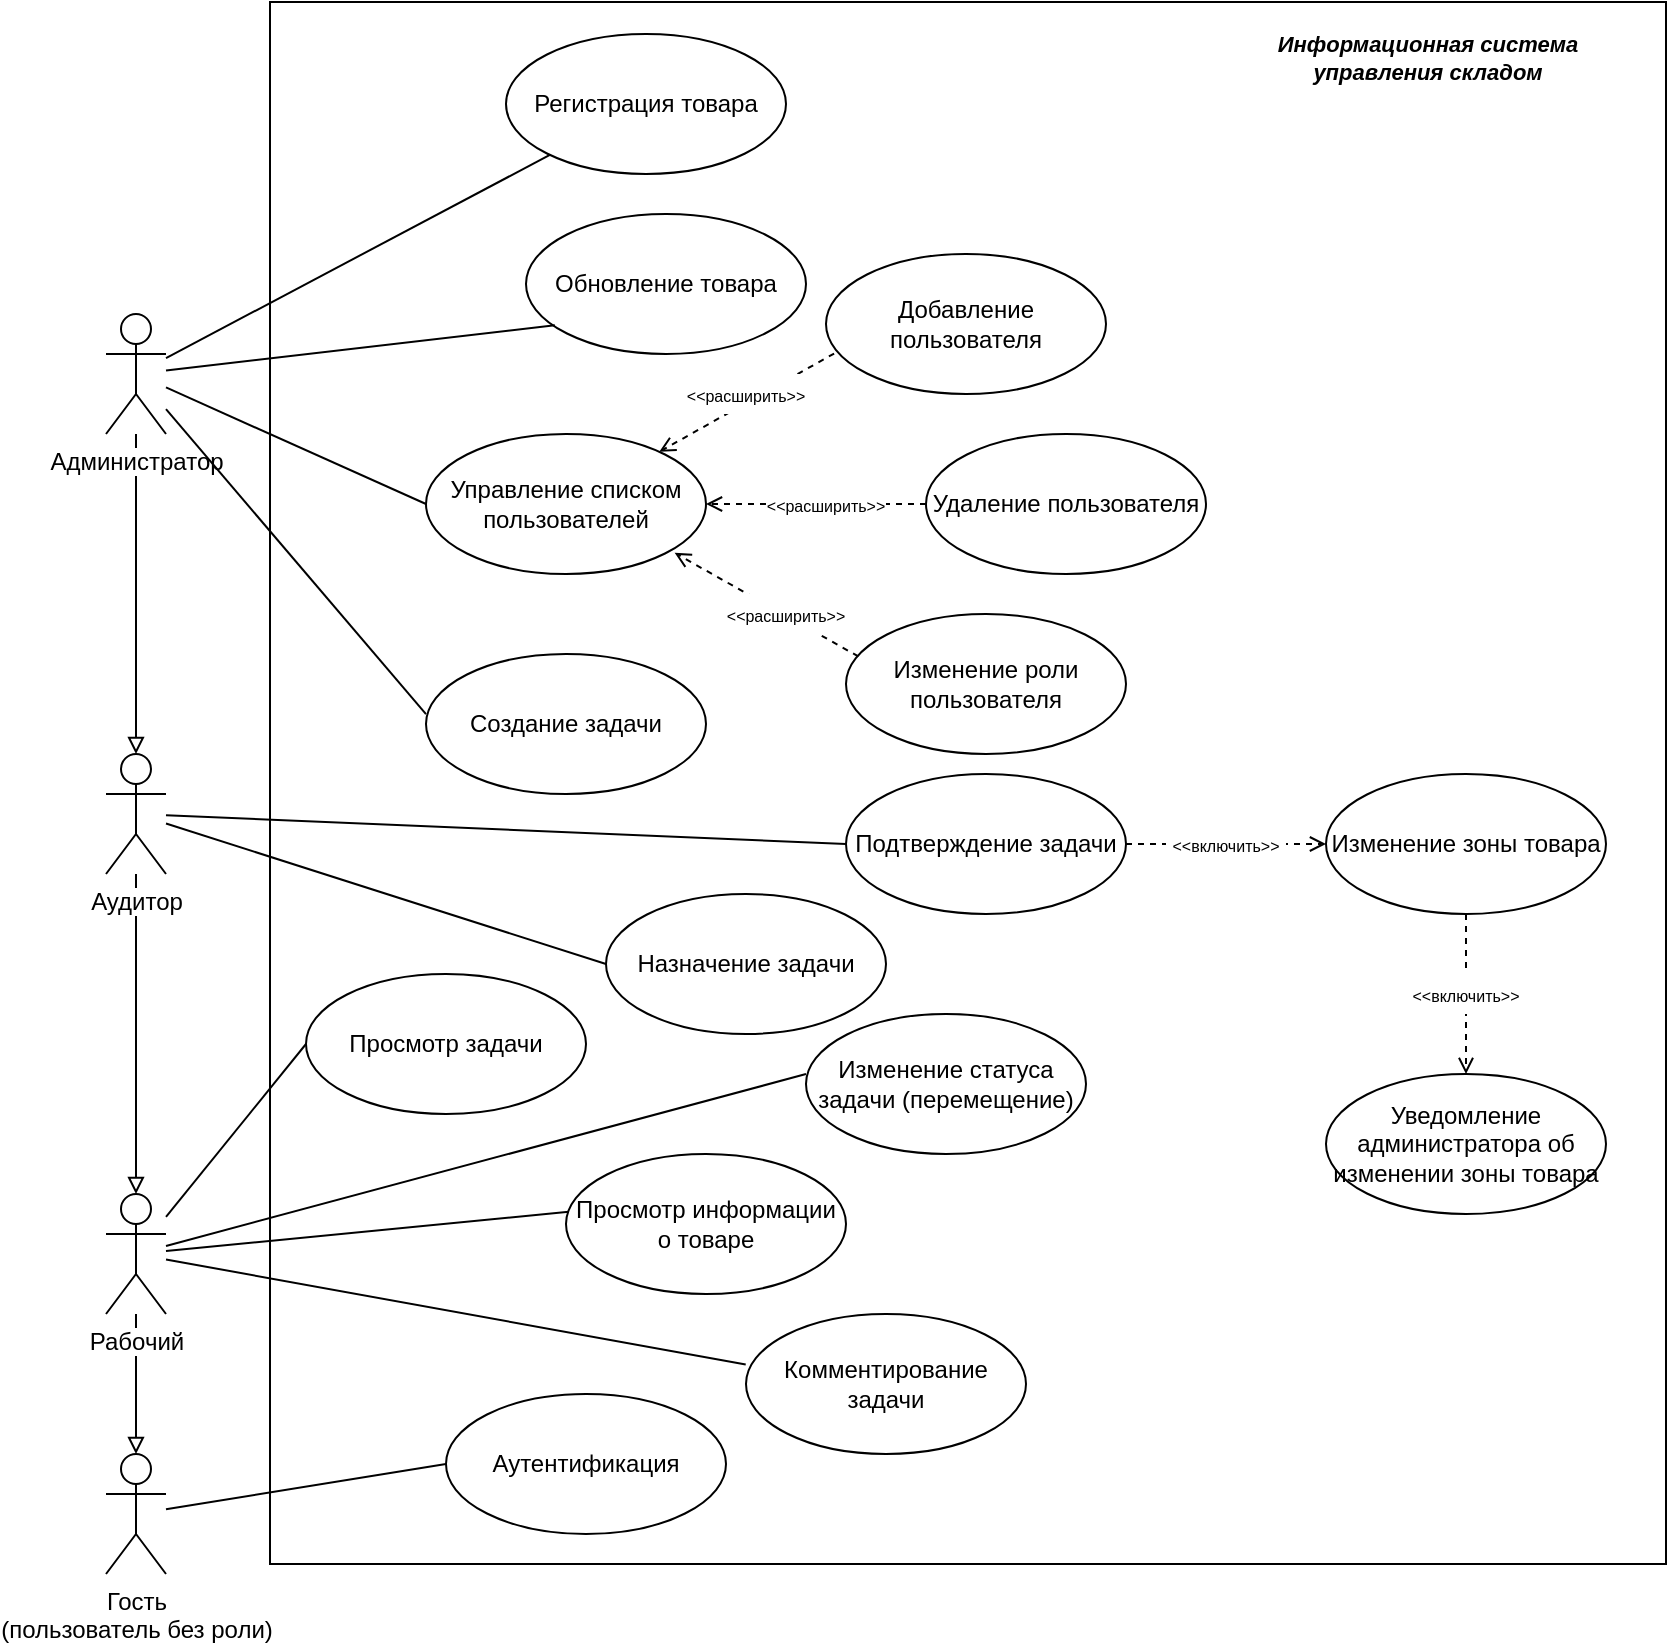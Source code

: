 <mxfile version="20.5.1" type="device"><diagram id="677RJHBFE4EjfL2PIw1s" name="Страница 1"><mxGraphModel dx="1824" dy="982" grid="0" gridSize="10" guides="1" tooltips="1" connect="1" arrows="1" fold="1" page="0" pageScale="1" pageWidth="1400" pageHeight="850" math="0" shadow="0"><root><mxCell id="0"/><mxCell id="1" parent="0"/><mxCell id="PXV3ohP48C4_PZCZACCz-81" value="" style="rounded=0;whiteSpace=wrap;html=1;labelBackgroundColor=#FFFFFF;fontSize=8;fillColor=default;" vertex="1" parent="1"><mxGeometry x="322" y="24" width="698" height="781" as="geometry"/></mxCell><mxCell id="PXV3ohP48C4_PZCZACCz-4" value="Управление списком пользователей" style="ellipse;whiteSpace=wrap;html=1;" vertex="1" parent="1"><mxGeometry x="400" y="240" width="140" height="70" as="geometry"/></mxCell><mxCell id="PXV3ohP48C4_PZCZACCz-5" value="Добавление пользователя" style="ellipse;whiteSpace=wrap;html=1;" vertex="1" parent="1"><mxGeometry x="600" y="150" width="140" height="70" as="geometry"/></mxCell><mxCell id="PXV3ohP48C4_PZCZACCz-6" value="Удаление пользователя" style="ellipse;whiteSpace=wrap;html=1;" vertex="1" parent="1"><mxGeometry x="650" y="240" width="140" height="70" as="geometry"/></mxCell><mxCell id="PXV3ohP48C4_PZCZACCz-7" value="Изменение роли пользователя" style="ellipse;whiteSpace=wrap;html=1;" vertex="1" parent="1"><mxGeometry x="610" y="330" width="140" height="70" as="geometry"/></mxCell><mxCell id="PXV3ohP48C4_PZCZACCz-12" value="" style="endArrow=open;html=1;rounded=0;dashed=1;endFill=0;exitX=0.029;exitY=0.711;exitDx=0;exitDy=0;exitPerimeter=0;" edge="1" parent="1" source="PXV3ohP48C4_PZCZACCz-5" target="PXV3ohP48C4_PZCZACCz-4"><mxGeometry width="50" height="50" relative="1" as="geometry"><mxPoint x="490" y="370" as="sourcePoint"/><mxPoint x="570" y="290" as="targetPoint"/></mxGeometry></mxCell><mxCell id="PXV3ohP48C4_PZCZACCz-13" value="&lt;font style=&quot;font-size: 8px;&quot;&gt;&amp;lt;&amp;lt;расширить&amp;gt;&amp;gt;&lt;/font&gt;" style="text;html=1;strokeColor=none;fillColor=default;align=center;verticalAlign=middle;whiteSpace=wrap;rounded=0;" vertex="1" parent="1"><mxGeometry x="530" y="210" width="60" height="20" as="geometry"/></mxCell><mxCell id="PXV3ohP48C4_PZCZACCz-16" value="" style="endArrow=open;html=1;rounded=0;dashed=1;endFill=0;exitX=0;exitY=0.5;exitDx=0;exitDy=0;entryX=1;entryY=0.5;entryDx=0;entryDy=0;startArrow=none;" edge="1" parent="1" source="PXV3ohP48C4_PZCZACCz-17" target="PXV3ohP48C4_PZCZACCz-4"><mxGeometry width="50" height="50" relative="1" as="geometry"><mxPoint x="624.06" y="189.77" as="sourcePoint"/><mxPoint x="522.322" y="257.121" as="targetPoint"/></mxGeometry></mxCell><mxCell id="PXV3ohP48C4_PZCZACCz-17" value="&lt;font style=&quot;font-size: 8px;&quot;&gt;&amp;lt;&amp;lt;расширить&amp;gt;&amp;gt;&lt;/font&gt;" style="text;html=1;strokeColor=none;fillColor=default;align=center;verticalAlign=middle;whiteSpace=wrap;rounded=0;" vertex="1" parent="1"><mxGeometry x="570" y="265" width="60" height="20" as="geometry"/></mxCell><mxCell id="PXV3ohP48C4_PZCZACCz-19" value="" style="endArrow=none;html=1;rounded=0;dashed=1;endFill=0;exitX=0;exitY=0.5;exitDx=0;exitDy=0;entryX=1;entryY=0.5;entryDx=0;entryDy=0;" edge="1" parent="1" source="PXV3ohP48C4_PZCZACCz-6" target="PXV3ohP48C4_PZCZACCz-17"><mxGeometry width="50" height="50" relative="1" as="geometry"><mxPoint x="670.0" y="275" as="sourcePoint"/><mxPoint x="540" y="275" as="targetPoint"/></mxGeometry></mxCell><mxCell id="PXV3ohP48C4_PZCZACCz-20" value="" style="endArrow=open;html=1;rounded=0;dashed=1;endFill=0;exitX=0.044;exitY=0.303;exitDx=0;exitDy=0;exitPerimeter=0;entryX=0.888;entryY=0.849;entryDx=0;entryDy=0;entryPerimeter=0;" edge="1" parent="1" source="PXV3ohP48C4_PZCZACCz-7" target="PXV3ohP48C4_PZCZACCz-4"><mxGeometry width="50" height="50" relative="1" as="geometry"><mxPoint x="610" y="310.0" as="sourcePoint"/><mxPoint x="508.262" y="377.351" as="targetPoint"/></mxGeometry></mxCell><mxCell id="PXV3ohP48C4_PZCZACCz-21" value="&lt;font style=&quot;font-size: 8px;&quot;&gt;&amp;lt;&amp;lt;расширить&amp;gt;&amp;gt;&lt;/font&gt;" style="text;html=1;strokeColor=none;fillColor=default;align=center;verticalAlign=middle;whiteSpace=wrap;rounded=0;" vertex="1" parent="1"><mxGeometry x="550" y="320" width="60" height="20" as="geometry"/></mxCell><mxCell id="PXV3ohP48C4_PZCZACCz-22" value="Регистрация товара" style="ellipse;whiteSpace=wrap;html=1;" vertex="1" parent="1"><mxGeometry x="440" y="40" width="140" height="70" as="geometry"/></mxCell><mxCell id="PXV3ohP48C4_PZCZACCz-23" value="Обновление товара" style="ellipse;whiteSpace=wrap;html=1;" vertex="1" parent="1"><mxGeometry x="450" y="130" width="140" height="70" as="geometry"/></mxCell><mxCell id="PXV3ohP48C4_PZCZACCz-24" value="Создание задачи" style="ellipse;whiteSpace=wrap;html=1;" vertex="1" parent="1"><mxGeometry x="400" y="350" width="140" height="70" as="geometry"/></mxCell><mxCell id="PXV3ohP48C4_PZCZACCz-25" value="Назначение задачи" style="ellipse;whiteSpace=wrap;html=1;" vertex="1" parent="1"><mxGeometry x="490" y="470" width="140" height="70" as="geometry"/></mxCell><mxCell id="PXV3ohP48C4_PZCZACCz-26" value="Подтверждение задачи" style="ellipse;whiteSpace=wrap;html=1;" vertex="1" parent="1"><mxGeometry x="610" y="410" width="140" height="70" as="geometry"/></mxCell><mxCell id="PXV3ohP48C4_PZCZACCz-27" value="Просмотр задачи" style="ellipse;whiteSpace=wrap;html=1;" vertex="1" parent="1"><mxGeometry x="340" y="510" width="140" height="70" as="geometry"/></mxCell><mxCell id="PXV3ohP48C4_PZCZACCz-28" value="Просмотр информации о товаре" style="ellipse;whiteSpace=wrap;html=1;" vertex="1" parent="1"><mxGeometry x="470" y="600" width="140" height="70" as="geometry"/></mxCell><mxCell id="PXV3ohP48C4_PZCZACCz-34" value="" style="endArrow=none;html=1;rounded=0;fontSize=8;entryX=0;entryY=0.5;entryDx=0;entryDy=0;" edge="1" parent="1" source="PXV3ohP48C4_PZCZACCz-1" target="PXV3ohP48C4_PZCZACCz-4"><mxGeometry width="50" height="50" relative="1" as="geometry"><mxPoint x="270" y="220.0" as="sourcePoint"/><mxPoint x="410.0" y="161.29" as="targetPoint"/></mxGeometry></mxCell><mxCell id="PXV3ohP48C4_PZCZACCz-53" value="" style="endArrow=block;html=1;rounded=0;fontSize=8;endFill=0;entryX=0.5;entryY=0;entryDx=0;entryDy=0;entryPerimeter=0;" edge="1" parent="1" source="PXV3ohP48C4_PZCZACCz-1" target="PXV3ohP48C4_PZCZACCz-2"><mxGeometry width="50" height="50" relative="1" as="geometry"><mxPoint x="310" y="500" as="sourcePoint"/><mxPoint x="360" y="440" as="targetPoint"/></mxGeometry></mxCell><mxCell id="PXV3ohP48C4_PZCZACCz-1" value="&lt;span style=&quot;background-color: rgb(255, 255, 255);&quot;&gt;Администратор&lt;/span&gt;" style="shape=umlActor;verticalLabelPosition=bottom;verticalAlign=top;html=1;outlineConnect=0;fillColor=default;" vertex="1" parent="1"><mxGeometry x="240" y="180" width="30" height="60" as="geometry"/></mxCell><mxCell id="PXV3ohP48C4_PZCZACCz-54" value="" style="endArrow=none;html=1;rounded=0;fontSize=8;entryX=0;entryY=0.429;entryDx=0;entryDy=0;entryPerimeter=0;" edge="1" parent="1" source="PXV3ohP48C4_PZCZACCz-1" target="PXV3ohP48C4_PZCZACCz-24"><mxGeometry width="50" height="50" relative="1" as="geometry"><mxPoint x="280" y="385.172" as="sourcePoint"/><mxPoint x="410.0" y="300" as="targetPoint"/></mxGeometry></mxCell><mxCell id="PXV3ohP48C4_PZCZACCz-55" value="" style="endArrow=none;html=1;rounded=0;fontSize=8;entryX=0;entryY=0.5;entryDx=0;entryDy=0;" edge="1" parent="1" source="PXV3ohP48C4_PZCZACCz-2" target="PXV3ohP48C4_PZCZACCz-26"><mxGeometry width="50" height="50" relative="1" as="geometry"><mxPoint x="280" y="449.998" as="sourcePoint"/><mxPoint x="410" y="458.99" as="targetPoint"/></mxGeometry></mxCell><mxCell id="PXV3ohP48C4_PZCZACCz-56" value="" style="endArrow=none;html=1;rounded=0;fontSize=8;entryX=0;entryY=0.5;entryDx=0;entryDy=0;" edge="1" parent="1" source="PXV3ohP48C4_PZCZACCz-2" target="PXV3ohP48C4_PZCZACCz-25"><mxGeometry width="50" height="50" relative="1" as="geometry"><mxPoint x="280" y="540.175" as="sourcePoint"/><mxPoint x="410.0" y="499.83" as="targetPoint"/></mxGeometry></mxCell><mxCell id="PXV3ohP48C4_PZCZACCz-58" value="" style="endArrow=none;html=1;rounded=0;fontSize=8;entryX=0;entryY=0.5;entryDx=0;entryDy=0;" edge="1" parent="1" source="PXV3ohP48C4_PZCZACCz-30" target="PXV3ohP48C4_PZCZACCz-27"><mxGeometry width="50" height="50" relative="1" as="geometry"><mxPoint x="270" y="579.655" as="sourcePoint"/><mxPoint x="400.0" y="620" as="targetPoint"/></mxGeometry></mxCell><mxCell id="PXV3ohP48C4_PZCZACCz-59" value="Изменение статуса задачи (перемещение)" style="ellipse;whiteSpace=wrap;html=1;" vertex="1" parent="1"><mxGeometry x="590" y="530" width="140" height="70" as="geometry"/></mxCell><mxCell id="PXV3ohP48C4_PZCZACCz-60" value="" style="endArrow=none;html=1;rounded=0;fontSize=8;entryX=0;entryY=0.429;entryDx=0;entryDy=0;entryPerimeter=0;" edge="1" parent="1" source="PXV3ohP48C4_PZCZACCz-30" target="PXV3ohP48C4_PZCZACCz-59"><mxGeometry width="50" height="50" relative="1" as="geometry"><mxPoint x="280" y="672.757" as="sourcePoint"/><mxPoint x="410.0" y="677.24" as="targetPoint"/></mxGeometry></mxCell><mxCell id="PXV3ohP48C4_PZCZACCz-63" value="" style="endArrow=none;html=1;rounded=0;fontSize=8;entryX=0.01;entryY=0.413;entryDx=0;entryDy=0;entryPerimeter=0;" edge="1" parent="1" source="PXV3ohP48C4_PZCZACCz-30" target="PXV3ohP48C4_PZCZACCz-28"><mxGeometry width="50" height="50" relative="1" as="geometry"><mxPoint x="270" y="725.672" as="sourcePoint"/><mxPoint x="400" y="824.32" as="targetPoint"/></mxGeometry></mxCell><mxCell id="PXV3ohP48C4_PZCZACCz-64" value="Комментирование задачи" style="ellipse;whiteSpace=wrap;html=1;" vertex="1" parent="1"><mxGeometry x="560" y="680" width="140" height="70" as="geometry"/></mxCell><mxCell id="PXV3ohP48C4_PZCZACCz-65" value="" style="endArrow=none;html=1;rounded=0;fontSize=8;entryX=-0.001;entryY=0.361;entryDx=0;entryDy=0;entryPerimeter=0;" edge="1" parent="1" source="PXV3ohP48C4_PZCZACCz-30" target="PXV3ohP48C4_PZCZACCz-64"><mxGeometry width="50" height="50" relative="1" as="geometry"><mxPoint x="280" y="669.996" as="sourcePoint"/><mxPoint x="641.4" y="736.16" as="targetPoint"/></mxGeometry></mxCell><mxCell id="PXV3ohP48C4_PZCZACCz-66" value="" style="endArrow=block;html=1;rounded=0;fontSize=8;endFill=0;entryX=0.5;entryY=0;entryDx=0;entryDy=0;entryPerimeter=0;" edge="1" parent="1" source="PXV3ohP48C4_PZCZACCz-2" target="PXV3ohP48C4_PZCZACCz-30"><mxGeometry width="50" height="50" relative="1" as="geometry"><mxPoint x="265" y="410" as="sourcePoint"/><mxPoint x="265" y="500" as="targetPoint"/></mxGeometry></mxCell><mxCell id="PXV3ohP48C4_PZCZACCz-2" value="&lt;span style=&quot;background-color: rgb(255, 255, 255);&quot;&gt;Аудитор&lt;/span&gt;" style="shape=umlActor;verticalLabelPosition=bottom;verticalAlign=top;html=1;outlineConnect=0;" vertex="1" parent="1"><mxGeometry x="240" y="400" width="30" height="60" as="geometry"/></mxCell><mxCell id="PXV3ohP48C4_PZCZACCz-69" value="" style="endArrow=none;html=1;rounded=0;fontSize=8;" edge="1" parent="1" source="PXV3ohP48C4_PZCZACCz-1" target="PXV3ohP48C4_PZCZACCz-22"><mxGeometry width="50" height="50" relative="1" as="geometry"><mxPoint x="260" y="340.002" as="sourcePoint"/><mxPoint x="390.0" y="254.83" as="targetPoint"/></mxGeometry></mxCell><mxCell id="PXV3ohP48C4_PZCZACCz-70" value="" style="endArrow=none;html=1;rounded=0;fontSize=8;entryX=0.103;entryY=0.795;entryDx=0;entryDy=0;entryPerimeter=0;" edge="1" parent="1" source="PXV3ohP48C4_PZCZACCz-1" target="PXV3ohP48C4_PZCZACCz-23"><mxGeometry width="50" height="50" relative="1" as="geometry"><mxPoint x="280" y="351.813" as="sourcePoint"/><mxPoint x="372.056" y="178.83" as="targetPoint"/></mxGeometry></mxCell><mxCell id="PXV3ohP48C4_PZCZACCz-71" value="&lt;span style=&quot;background-color: rgb(255, 255, 255);&quot;&gt;Гость&lt;br&gt;(пользователь без роли)&lt;/span&gt;" style="shape=umlActor;verticalLabelPosition=bottom;verticalAlign=top;html=1;outlineConnect=0;" vertex="1" parent="1"><mxGeometry x="240" y="750" width="30" height="60" as="geometry"/></mxCell><mxCell id="PXV3ohP48C4_PZCZACCz-72" value="Аутентификация" style="ellipse;whiteSpace=wrap;html=1;" vertex="1" parent="1"><mxGeometry x="410" y="720" width="140" height="70" as="geometry"/></mxCell><mxCell id="PXV3ohP48C4_PZCZACCz-73" value="" style="endArrow=none;html=1;rounded=0;fontSize=8;entryX=0;entryY=0.5;entryDx=0;entryDy=0;" edge="1" parent="1" source="PXV3ohP48C4_PZCZACCz-71" target="PXV3ohP48C4_PZCZACCz-72"><mxGeometry width="50" height="50" relative="1" as="geometry"><mxPoint x="290.07" y="697.206" as="sourcePoint"/><mxPoint x="609.93" y="750" as="targetPoint"/></mxGeometry></mxCell><mxCell id="PXV3ohP48C4_PZCZACCz-74" value="" style="endArrow=block;html=1;rounded=0;fontSize=8;endFill=0;entryX=0.5;entryY=0;entryDx=0;entryDy=0;entryPerimeter=0;" edge="1" parent="1" source="PXV3ohP48C4_PZCZACCz-30" target="PXV3ohP48C4_PZCZACCz-71"><mxGeometry width="50" height="50" relative="1" as="geometry"><mxPoint x="320" y="680" as="sourcePoint"/><mxPoint x="320" y="750" as="targetPoint"/></mxGeometry></mxCell><mxCell id="PXV3ohP48C4_PZCZACCz-30" value="&lt;span style=&quot;background-color: rgb(255, 255, 255);&quot;&gt;Рабочий&lt;/span&gt;" style="shape=umlActor;verticalLabelPosition=bottom;verticalAlign=top;html=1;outlineConnect=0;" vertex="1" parent="1"><mxGeometry x="240" y="620" width="30" height="60" as="geometry"/></mxCell><mxCell id="PXV3ohP48C4_PZCZACCz-75" value="Изменение зоны товара" style="ellipse;whiteSpace=wrap;html=1;" vertex="1" parent="1"><mxGeometry x="850" y="410" width="140" height="70" as="geometry"/></mxCell><mxCell id="PXV3ohP48C4_PZCZACCz-76" value="" style="endArrow=open;html=1;rounded=0;dashed=1;endFill=0;exitX=1;exitY=0.5;exitDx=0;exitDy=0;entryX=0;entryY=0.5;entryDx=0;entryDy=0;" edge="1" parent="1" source="PXV3ohP48C4_PZCZACCz-26" target="PXV3ohP48C4_PZCZACCz-75"><mxGeometry width="50" height="50" relative="1" as="geometry"><mxPoint x="901.84" y="470.0" as="sourcePoint"/><mxPoint x="810.0" y="418.22" as="targetPoint"/></mxGeometry></mxCell><mxCell id="PXV3ohP48C4_PZCZACCz-77" value="&lt;font style=&quot;font-size: 8px;&quot;&gt;&amp;lt;&amp;lt;включить&amp;gt;&amp;gt;&lt;/font&gt;" style="text;html=1;strokeColor=none;fillColor=default;align=center;verticalAlign=middle;whiteSpace=wrap;rounded=0;" vertex="1" parent="1"><mxGeometry x="770" y="435" width="60" height="20" as="geometry"/></mxCell><mxCell id="PXV3ohP48C4_PZCZACCz-78" value="Уведомление администратора об изменении зоны товара" style="ellipse;whiteSpace=wrap;html=1;" vertex="1" parent="1"><mxGeometry x="850" y="560" width="140" height="70" as="geometry"/></mxCell><mxCell id="PXV3ohP48C4_PZCZACCz-79" value="" style="endArrow=open;html=1;rounded=0;dashed=1;endFill=0;exitX=0.5;exitY=1;exitDx=0;exitDy=0;entryX=0.5;entryY=0;entryDx=0;entryDy=0;" edge="1" parent="1" source="PXV3ohP48C4_PZCZACCz-75" target="PXV3ohP48C4_PZCZACCz-78"><mxGeometry width="50" height="50" relative="1" as="geometry"><mxPoint x="760.0" y="504.58" as="sourcePoint"/><mxPoint x="860" y="504.58" as="targetPoint"/></mxGeometry></mxCell><mxCell id="PXV3ohP48C4_PZCZACCz-80" value="&lt;font style=&quot;font-size: 8px;&quot;&gt;&amp;lt;&amp;lt;включить&amp;gt;&amp;gt;&lt;/font&gt;" style="text;html=1;strokeColor=none;fillColor=default;align=center;verticalAlign=middle;whiteSpace=wrap;rounded=0;" vertex="1" parent="1"><mxGeometry x="890" y="510" width="60" height="20" as="geometry"/></mxCell><mxCell id="PXV3ohP48C4_PZCZACCz-83" value="&lt;b&gt;&lt;i&gt;&lt;font style=&quot;font-size: 11px;&quot;&gt;Информационная система управления складом&lt;/font&gt;&lt;/i&gt;&lt;/b&gt;" style="text;html=1;strokeColor=none;fillColor=none;align=center;verticalAlign=middle;whiteSpace=wrap;rounded=0;labelBackgroundColor=#FFFFFF;fontSize=8;" vertex="1" parent="1"><mxGeometry x="800" y="37" width="202" height="30" as="geometry"/></mxCell></root></mxGraphModel></diagram></mxfile>